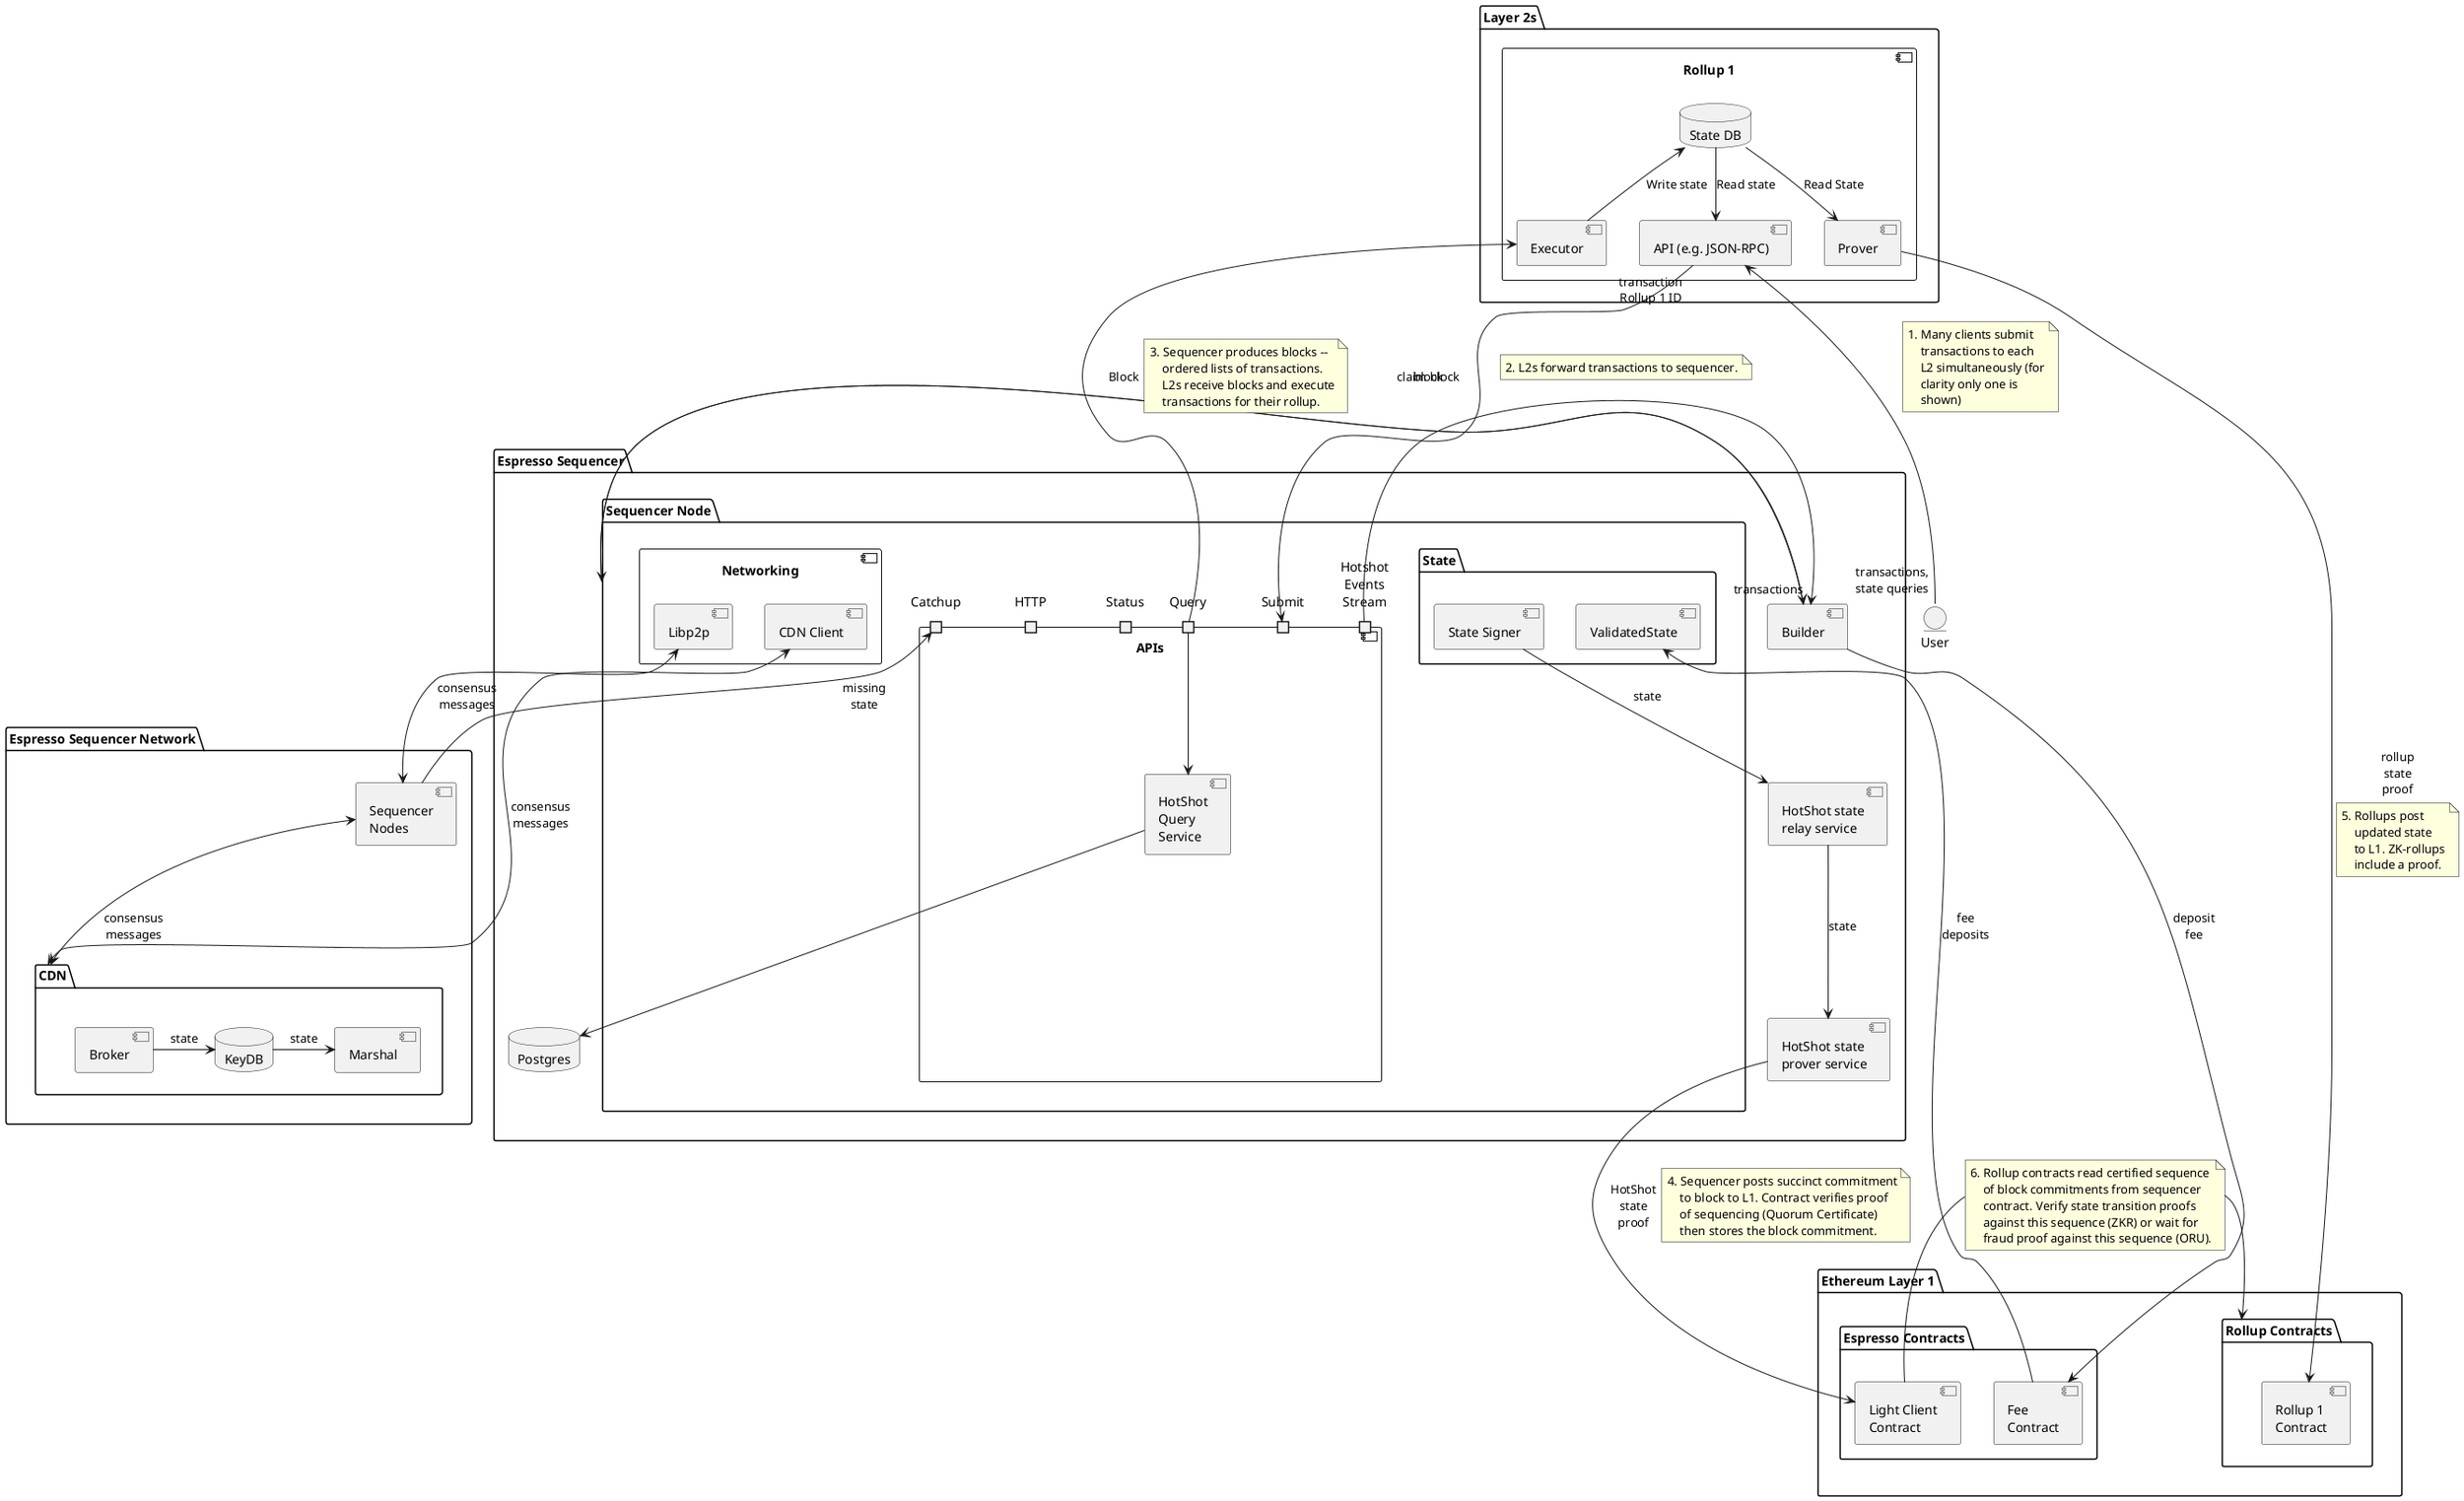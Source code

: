 @startuml
package "Espresso Sequencer Network" as Network {
    component "Sequencer\nNodes" as Nodes
    package CDN {
        component Broker
        component Marshal
        database KeyDB
    }
}

'CDN Layout
Broker -> KeyDB: state
KeyDB -> Marshal: state
Nodes <--> CDN: consensus\nmessages

package "Espresso Sequencer" as Espresso {
    database "Postgres" as DB
    package "Sequencer Node" as Seq {
        component "APIs" {
            port Catchup
            port HTTP
            port Status
            port Submit
            port Query
            port "Hotshot\nEvents\nStream" as Events
            component "HotShot\nQuery\nService" as QS
        }
        component "Networking"{
            component Libp2p
            component "CDN Client"
        }

        package State as State {
            component "State Signer" as Signer
            component "ValidatedState" as Validated
        }
    }
    component "HotShot state\nprover service" as HSProver
    component "HotShot state\nrelay service" as Relay
    component "Builder" as Builder
    Query --> QS
}

Nodes -up-> Catchup: missing\nstate
Nodes <-up-> Libp2p: consensus\nmessages
"CDN Client" <--> CDN: consensus\nmessages

QS --> DB
QS -[hidden]down-> APIs
Signer -down-> Relay: state
Seq -right-> Builder: claim block
Relay --> HSProver: state

Events -> Builder: " " "transactions"
Builder -left-> Seq: block

package "Layer 2s" as L2 {
    component "Rollup 1" as L2_1 {
        component "API (e.g. JSON-RPC)" as L2_1_RPC
        component Executor as L2_1_Exec
        component Prover as L2_1_Prover
        database "State DB" as L2_1_State
    }
}
package "Ethereum Layer 1" as L1 {
    package "Espresso Contracts" as Esp_L1 {
        component "Light Client\nContract" as LC_L1
        component "Fee\nContract" as Fee_L1
    }
    package "Rollup Contracts" as L2_L1 {
        component "Rollup 1\nContract" as L2_1_L1
    }
}

entity User
User -Up-> L2_1_RPC : "transactions,\nstate queries" " "
note top of link
1. Many clients submit
    transactions to each
    L2 simultaneously (for
    clarity only one is
    shown)
end note

L2_1_RPC --> Submit : "transaction\nRollup 1 ID" " "
note top of link
2. L2s forward transactions to sequencer.
end note

Query -up-> L2_1_Exec : Block
note right of link
3. Sequencer produces blocks --
    ordered lists of transactions.
    L2s receive blocks and execute
    transactions for their rollup.
end note

HSProver -down-> LC_L1 : HotShot\nstate\nproof
note right of link
4. Sequencer posts succinct commitment
    to block to L1. Contract verifies proof
    of sequencing (Quorum Certificate)
    then stores the block commitment.
end note

L2_1_Prover -> L2_1_L1 : rollup\nstate\nproof
note bottom of link
5. Rollups post
    updated state
    to L1. ZK-rollups
    include a proof.
end note

LC_L1 -> L2_L1
note bottom of link
6. Rollup contracts read certified sequence
    of block commitments from sequencer
    contract. Verify state transition proofs
    against this sequence (ZKR) or wait for
    fraud proof against this sequence (ORU).
end note

' L2 1 details
L2_1_RPC <-up- L2_1_State : Read state
L2_1_Exec -up-> L2_1_State : Write state
L2_1_Prover <-up- L2_1_State : Read State

Builder --> Fee_L1: deposit\nfee
Fee_L1 -up-> Validated: fee\ndeposits

@enduml
